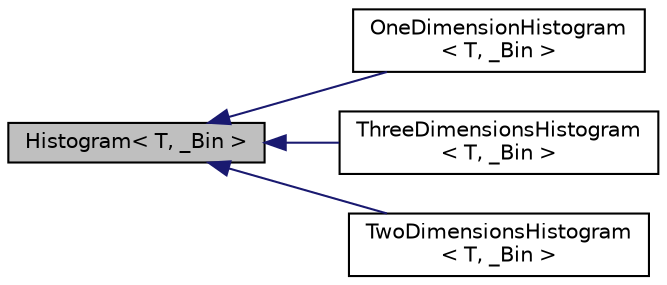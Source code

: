 digraph "Histogram&lt; T, _Bin &gt;"
{
  edge [fontname="Helvetica",fontsize="10",labelfontname="Helvetica",labelfontsize="10"];
  node [fontname="Helvetica",fontsize="10",shape=record];
  rankdir="LR";
  Node1 [label="Histogram\< T, _Bin \>",height=0.2,width=0.4,color="black", fillcolor="grey75", style="filled", fontcolor="black"];
  Node1 -> Node2 [dir="back",color="midnightblue",fontsize="10",style="solid",fontname="Helvetica"];
  Node2 [label="OneDimensionHistogram\l\< T, _Bin \>",height=0.2,width=0.4,color="black", fillcolor="white", style="filled",URL="$classOneDimensionHistogram.html"];
  Node1 -> Node3 [dir="back",color="midnightblue",fontsize="10",style="solid",fontname="Helvetica"];
  Node3 [label="ThreeDimensionsHistogram\l\< T, _Bin \>",height=0.2,width=0.4,color="black", fillcolor="white", style="filled",URL="$classThreeDimensionsHistogram.html"];
  Node1 -> Node4 [dir="back",color="midnightblue",fontsize="10",style="solid",fontname="Helvetica"];
  Node4 [label="TwoDimensionsHistogram\l\< T, _Bin \>",height=0.2,width=0.4,color="black", fillcolor="white", style="filled",URL="$classTwoDimensionsHistogram.html"];
}
